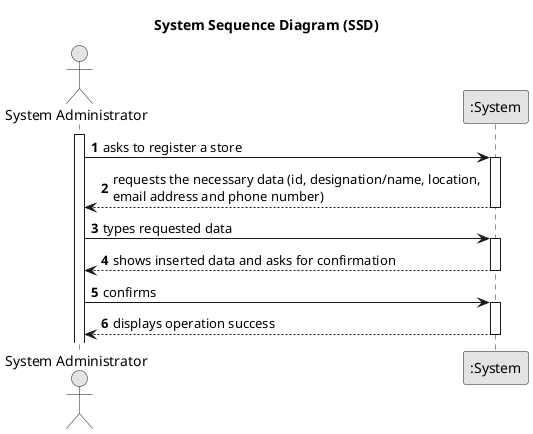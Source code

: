 @startuml
skinparam monochrome true
skinparam packageStyle rectangle
skinparam shadowing false

title System Sequence Diagram (SSD)

autonumber

actor "System Administrator" as Admin
participant ":System" as System

activate Admin

    Admin -> System : asks to register a store
    activate System

        System --> Admin : requests the necessary data (id, designation/name, location, \nemail address and phone number)
    deactivate System

    Admin -> System : types requested data
    activate System

        System --> Admin : shows inserted data and asks for confirmation
    deactivate System

    Admin -> System : confirms
    activate System

        System --> Admin : displays operation success
    deactivate System

@enduml